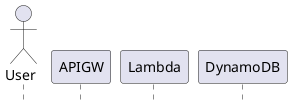 @startuml
hide footbox

actor User
participant APIGW
participant Lambda
participant DynamoDB

@enduml